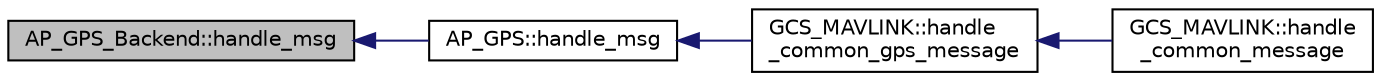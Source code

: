 digraph "AP_GPS_Backend::handle_msg"
{
 // INTERACTIVE_SVG=YES
  edge [fontname="Helvetica",fontsize="10",labelfontname="Helvetica",labelfontsize="10"];
  node [fontname="Helvetica",fontsize="10",shape=record];
  rankdir="LR";
  Node1 [label="AP_GPS_Backend::handle_msg",height=0.2,width=0.4,color="black", fillcolor="grey75", style="filled", fontcolor="black"];
  Node1 -> Node2 [dir="back",color="midnightblue",fontsize="10",style="solid",fontname="Helvetica"];
  Node2 [label="AP_GPS::handle_msg",height=0.2,width=0.4,color="black", fillcolor="white", style="filled",URL="$classAP__GPS.html#a3074764330bd4dfd9da851b59a6df2ed"];
  Node2 -> Node3 [dir="back",color="midnightblue",fontsize="10",style="solid",fontname="Helvetica"];
  Node3 [label="GCS_MAVLINK::handle\l_common_gps_message",height=0.2,width=0.4,color="black", fillcolor="white", style="filled",URL="$structGCS__MAVLINK.html#a88d9abd0e900fa0e051063ae7acd2e2a"];
  Node3 -> Node4 [dir="back",color="midnightblue",fontsize="10",style="solid",fontname="Helvetica"];
  Node4 [label="GCS_MAVLINK::handle\l_common_message",height=0.2,width=0.4,color="black", fillcolor="white", style="filled",URL="$structGCS__MAVLINK.html#a13da94a2548ade6552a5250eb3251e89"];
}
